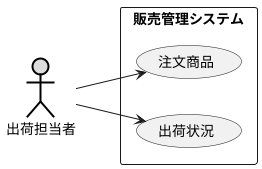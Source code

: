 @startuml 販売管理システム
left to right direction
actor 出荷担当者 #DDDDDD;line:black;line.bold;
rectangle 販売管理システム {
usecase 注文商品
usecase 出荷状況
}
出荷担当者 --> 注文商品
出荷担当者 --> 出荷状況
@enduml
